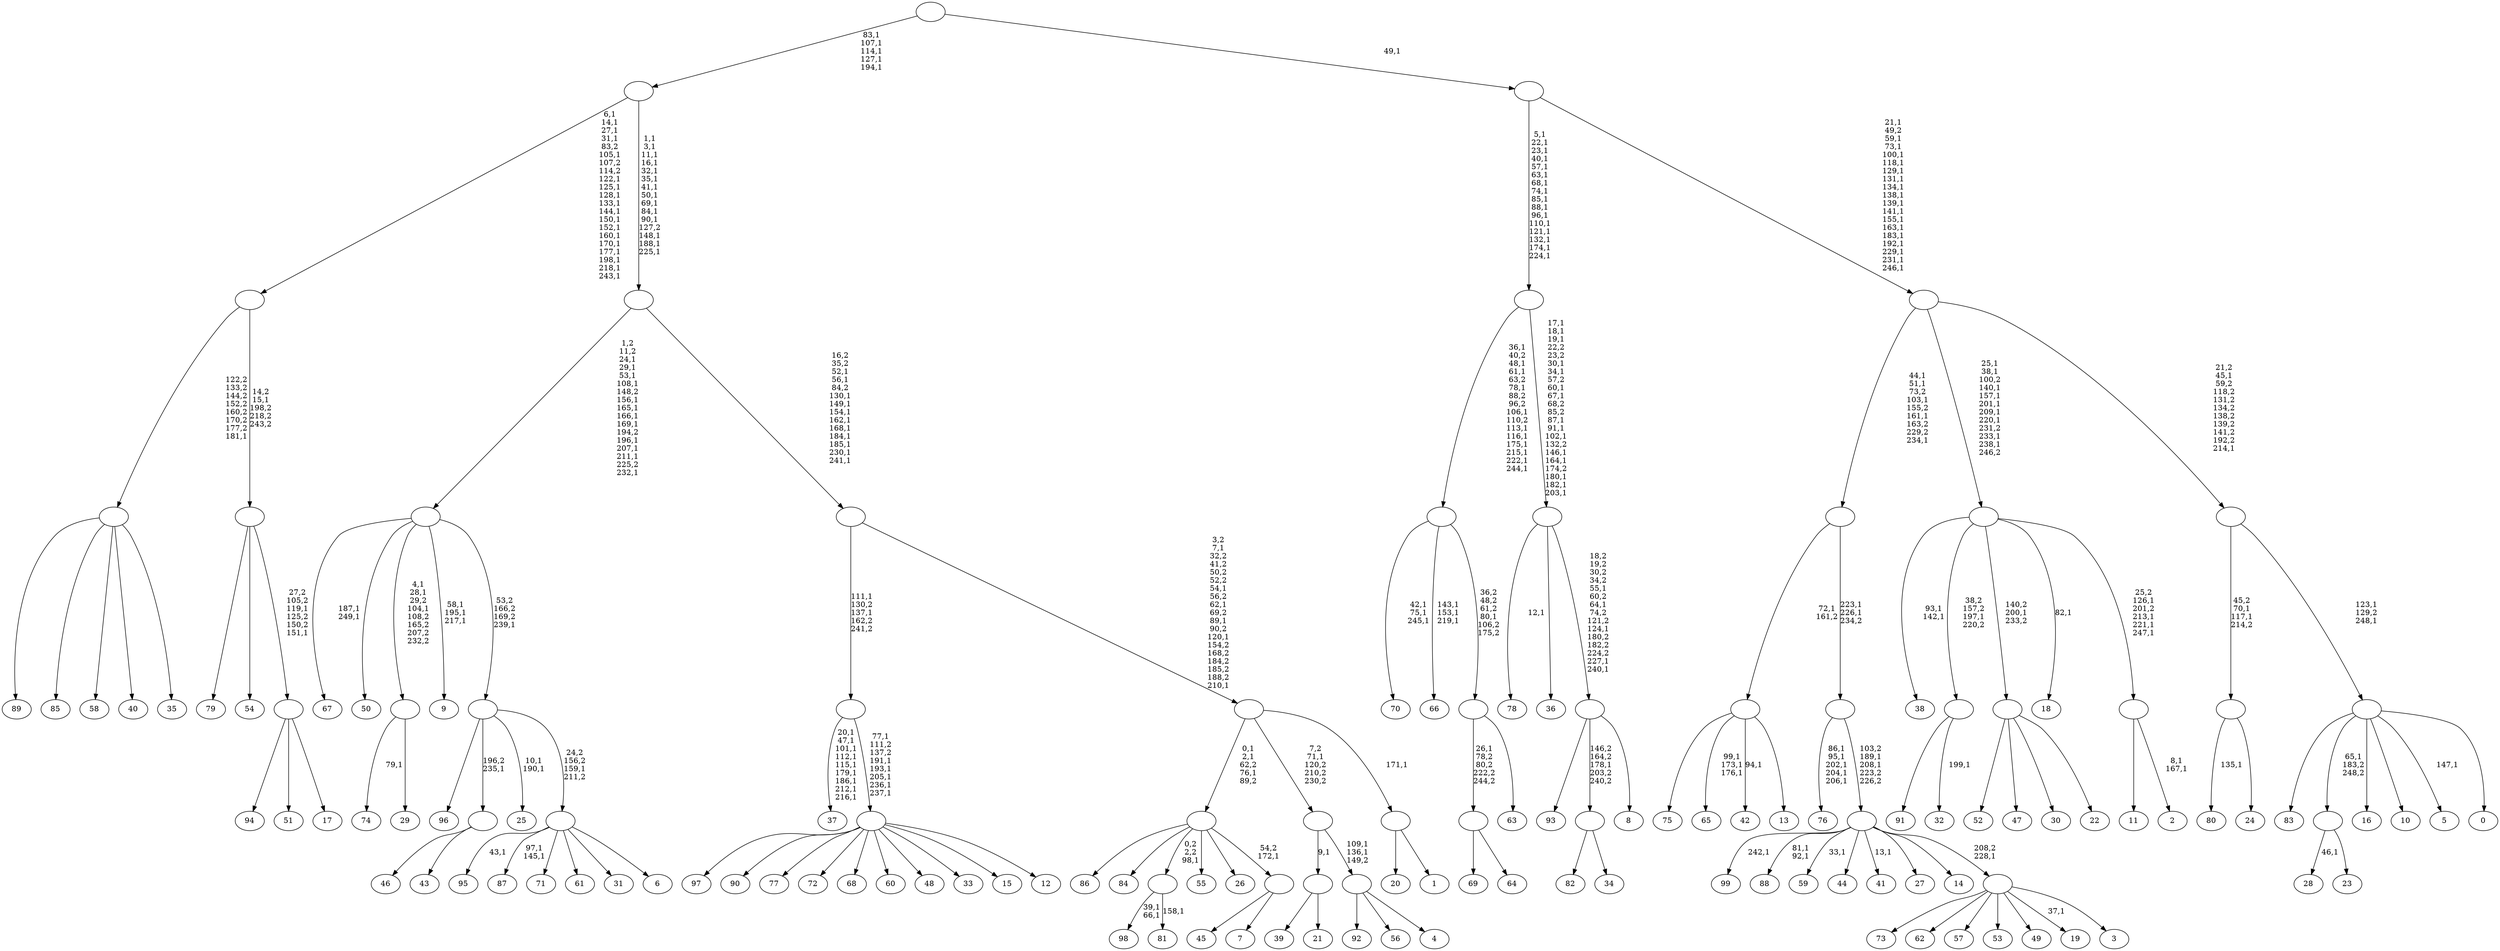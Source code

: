 digraph T {
	350 [label="99"]
	348 [label="98"]
	345 [label="97"]
	344 [label="96"]
	343 [label="95"]
	341 [label="94"]
	340 [label="93"]
	339 [label="92"]
	338 [label="91"]
	337 [label="90"]
	336 [label="89"]
	335 [label="88"]
	332 [label="87"]
	329 [label="86"]
	328 [label="85"]
	327 [label="84"]
	326 [label="83"]
	325 [label="82"]
	324 [label="81"]
	322 [label=""]
	321 [label="80"]
	319 [label="79"]
	318 [label="78"]
	316 [label="77"]
	315 [label="76"]
	309 [label="75"]
	308 [label="74"]
	306 [label="73"]
	305 [label="72"]
	304 [label="71"]
	303 [label="70"]
	299 [label="69"]
	298 [label="68"]
	297 [label="67"]
	294 [label="66"]
	290 [label="65"]
	286 [label="64"]
	285 [label=""]
	284 [label="63"]
	283 [label=""]
	282 [label=""]
	271 [label="62"]
	270 [label="61"]
	269 [label="60"]
	268 [label="59"]
	266 [label="58"]
	265 [label="57"]
	264 [label="56"]
	263 [label="55"]
	262 [label="54"]
	261 [label="53"]
	260 [label="52"]
	259 [label="51"]
	258 [label="50"]
	257 [label="49"]
	256 [label="48"]
	255 [label="47"]
	254 [label="46"]
	253 [label="45"]
	252 [label="44"]
	251 [label="43"]
	250 [label=""]
	249 [label="42"]
	247 [label="41"]
	245 [label="40"]
	244 [label="39"]
	243 [label="38"]
	240 [label="37"]
	230 [label="36"]
	229 [label="35"]
	228 [label=""]
	227 [label="34"]
	226 [label=""]
	225 [label="33"]
	224 [label="32"]
	222 [label=""]
	221 [label="31"]
	220 [label="30"]
	219 [label="29"]
	218 [label=""]
	215 [label="28"]
	213 [label="27"]
	212 [label="26"]
	211 [label="25"]
	208 [label="24"]
	207 [label=""]
	205 [label="23"]
	204 [label=""]
	203 [label="22"]
	202 [label=""]
	201 [label="21"]
	200 [label=""]
	199 [label="20"]
	198 [label="19"]
	196 [label="18"]
	194 [label="17"]
	193 [label=""]
	191 [label=""]
	190 [label=""]
	172 [label="16"]
	171 [label="15"]
	170 [label="14"]
	169 [label="13"]
	168 [label=""]
	167 [label="12"]
	166 [label=""]
	160 [label=""]
	158 [label="11"]
	157 [label="10"]
	156 [label="9"]
	152 [label="8"]
	151 [label=""]
	146 [label=""]
	131 [label=""]
	115 [label="7"]
	114 [label=""]
	113 [label=""]
	110 [label="6"]
	109 [label=""]
	108 [label=""]
	107 [label=""]
	95 [label="5"]
	93 [label="4"]
	92 [label=""]
	90 [label=""]
	89 [label="3"]
	88 [label=""]
	87 [label=""]
	85 [label=""]
	83 [label=""]
	78 [label="2"]
	75 [label=""]
	71 [label=""]
	62 [label="1"]
	61 [label=""]
	60 [label=""]
	54 [label=""]
	43 [label=""]
	29 [label=""]
	24 [label="0"]
	23 [label=""]
	21 [label=""]
	19 [label=""]
	1 [label=""]
	0 [label=""]
	322 -> 324 [label="158,1"]
	322 -> 348 [label="39,1\n66,1"]
	285 -> 299 [label=""]
	285 -> 286 [label=""]
	283 -> 285 [label="26,1\n78,2\n80,2\n222,2\n244,2"]
	283 -> 284 [label=""]
	282 -> 294 [label="143,1\n153,1\n219,1"]
	282 -> 303 [label="42,1\n75,1\n245,1"]
	282 -> 283 [label="36,2\n48,2\n61,2\n80,1\n106,2\n175,2"]
	250 -> 254 [label=""]
	250 -> 251 [label=""]
	228 -> 336 [label=""]
	228 -> 328 [label=""]
	228 -> 266 [label=""]
	228 -> 245 [label=""]
	228 -> 229 [label=""]
	226 -> 325 [label=""]
	226 -> 227 [label=""]
	222 -> 224 [label="199,1"]
	222 -> 338 [label=""]
	218 -> 308 [label="79,1"]
	218 -> 219 [label=""]
	207 -> 321 [label="135,1"]
	207 -> 208 [label=""]
	204 -> 215 [label="46,1"]
	204 -> 205 [label=""]
	202 -> 260 [label=""]
	202 -> 255 [label=""]
	202 -> 220 [label=""]
	202 -> 203 [label=""]
	200 -> 244 [label=""]
	200 -> 201 [label=""]
	193 -> 341 [label=""]
	193 -> 259 [label=""]
	193 -> 194 [label=""]
	191 -> 193 [label="27,2\n105,2\n119,1\n125,2\n150,2\n151,1"]
	191 -> 319 [label=""]
	191 -> 262 [label=""]
	190 -> 228 [label="122,2\n133,2\n144,2\n152,2\n160,2\n170,2\n177,2\n181,1"]
	190 -> 191 [label="14,2\n15,1\n198,2\n218,2\n243,2"]
	168 -> 249 [label="94,1"]
	168 -> 290 [label="99,1\n173,1\n176,1"]
	168 -> 309 [label=""]
	168 -> 169 [label=""]
	166 -> 345 [label=""]
	166 -> 337 [label=""]
	166 -> 316 [label=""]
	166 -> 305 [label=""]
	166 -> 298 [label=""]
	166 -> 269 [label=""]
	166 -> 256 [label=""]
	166 -> 225 [label=""]
	166 -> 171 [label=""]
	166 -> 167 [label=""]
	160 -> 166 [label="77,1\n111,2\n137,2\n191,1\n193,1\n205,1\n236,1\n237,1"]
	160 -> 240 [label="20,1\n47,1\n101,1\n112,1\n115,1\n179,1\n186,1\n212,1\n216,1"]
	151 -> 340 [label=""]
	151 -> 226 [label="146,2\n164,2\n178,1\n203,2\n240,2"]
	151 -> 152 [label=""]
	146 -> 151 [label="18,2\n19,2\n30,2\n34,2\n55,1\n60,2\n64,1\n74,2\n121,2\n124,1\n180,2\n182,2\n224,2\n227,1\n240,1"]
	146 -> 318 [label="12,1"]
	146 -> 230 [label=""]
	131 -> 146 [label="17,1\n18,1\n19,1\n22,2\n23,2\n30,1\n34,1\n57,2\n60,1\n67,1\n68,2\n85,2\n87,1\n91,1\n102,1\n132,2\n146,1\n164,1\n174,2\n180,1\n182,1\n203,1"]
	131 -> 282 [label="36,1\n40,2\n48,1\n61,1\n63,2\n78,1\n88,2\n96,2\n106,1\n110,2\n113,1\n116,1\n175,1\n215,1\n222,1\n244,1"]
	114 -> 253 [label=""]
	114 -> 115 [label=""]
	113 -> 329 [label=""]
	113 -> 327 [label=""]
	113 -> 322 [label="0,2\n2,2\n98,1"]
	113 -> 263 [label=""]
	113 -> 212 [label=""]
	113 -> 114 [label="54,2\n172,1"]
	109 -> 332 [label="97,1\n145,1"]
	109 -> 343 [label="43,1"]
	109 -> 304 [label=""]
	109 -> 270 [label=""]
	109 -> 221 [label=""]
	109 -> 110 [label=""]
	108 -> 211 [label="10,1\n190,1"]
	108 -> 344 [label=""]
	108 -> 250 [label="196,2\n235,1"]
	108 -> 109 [label="24,2\n156,2\n159,1\n211,2"]
	107 -> 156 [label="58,1\n195,1\n217,1"]
	107 -> 218 [label="4,1\n28,1\n29,2\n104,1\n108,2\n165,2\n207,2\n232,2"]
	107 -> 297 [label="187,1\n249,1"]
	107 -> 258 [label=""]
	107 -> 108 [label="53,2\n166,2\n169,2\n239,1"]
	92 -> 339 [label=""]
	92 -> 264 [label=""]
	92 -> 93 [label=""]
	90 -> 92 [label="109,1\n136,1\n149,2"]
	90 -> 200 [label="9,1"]
	88 -> 198 [label="37,1"]
	88 -> 306 [label=""]
	88 -> 271 [label=""]
	88 -> 265 [label=""]
	88 -> 261 [label=""]
	88 -> 257 [label=""]
	88 -> 89 [label=""]
	87 -> 247 [label="13,1"]
	87 -> 268 [label="33,1"]
	87 -> 335 [label="81,1\n92,1"]
	87 -> 350 [label="242,1"]
	87 -> 252 [label=""]
	87 -> 213 [label=""]
	87 -> 170 [label=""]
	87 -> 88 [label="208,2\n228,1"]
	85 -> 87 [label="103,2\n189,1\n208,1\n223,2\n226,2"]
	85 -> 315 [label="86,1\n95,1\n202,1\n204,1\n206,1"]
	83 -> 85 [label="223,1\n226,1\n234,2"]
	83 -> 168 [label="72,1\n161,2"]
	75 -> 78 [label="8,1\n167,1"]
	75 -> 158 [label=""]
	71 -> 75 [label="25,2\n126,1\n201,2\n213,1\n221,1\n247,1"]
	71 -> 196 [label="82,1"]
	71 -> 243 [label="93,1\n142,1"]
	71 -> 222 [label="38,2\n157,2\n197,1\n220,2"]
	71 -> 202 [label="140,2\n200,1\n233,2"]
	61 -> 199 [label=""]
	61 -> 62 [label=""]
	60 -> 113 [label="0,1\n2,1\n62,2\n76,1\n89,2"]
	60 -> 90 [label="7,2\n71,1\n120,2\n210,2\n230,2"]
	60 -> 61 [label="171,1"]
	54 -> 60 [label="3,2\n7,1\n32,2\n41,2\n50,2\n52,2\n54,1\n56,2\n62,1\n69,2\n89,1\n90,2\n120,1\n154,2\n168,2\n184,2\n185,2\n188,2\n210,1"]
	54 -> 160 [label="111,1\n130,2\n137,1\n162,2\n241,2"]
	43 -> 54 [label="16,2\n35,2\n52,1\n56,1\n84,2\n130,1\n149,1\n154,1\n162,1\n168,1\n184,1\n185,1\n230,1\n241,1"]
	43 -> 107 [label="1,2\n11,2\n24,1\n29,1\n53,1\n108,1\n148,2\n156,1\n165,1\n166,1\n169,1\n194,2\n196,1\n207,1\n211,1\n225,2\n232,1"]
	29 -> 43 [label="1,1\n3,1\n11,1\n16,1\n32,1\n35,1\n41,1\n50,1\n69,1\n84,1\n90,1\n127,2\n148,1\n188,1\n225,1"]
	29 -> 190 [label="6,1\n14,1\n27,1\n31,1\n83,2\n105,1\n107,2\n114,2\n122,1\n125,1\n128,1\n133,1\n144,1\n150,1\n152,1\n160,1\n170,1\n177,1\n198,1\n218,1\n243,1"]
	23 -> 95 [label="147,1"]
	23 -> 326 [label=""]
	23 -> 204 [label="65,1\n183,2\n248,2"]
	23 -> 172 [label=""]
	23 -> 157 [label=""]
	23 -> 24 [label=""]
	21 -> 23 [label="123,1\n129,2\n248,1"]
	21 -> 207 [label="45,2\n70,1\n117,1\n214,2"]
	19 -> 21 [label="21,2\n45,1\n59,2\n118,2\n131,2\n134,2\n138,2\n139,2\n141,2\n192,2\n214,1"]
	19 -> 71 [label="25,1\n38,1\n100,2\n140,1\n157,1\n201,1\n209,1\n220,1\n231,2\n233,1\n238,1\n246,2"]
	19 -> 83 [label="44,1\n51,1\n73,2\n103,1\n155,2\n161,1\n163,2\n229,2\n234,1"]
	1 -> 19 [label="21,1\n49,2\n59,1\n73,1\n100,1\n118,1\n129,1\n131,1\n134,1\n138,1\n139,1\n141,1\n155,1\n163,1\n183,1\n192,1\n229,1\n231,1\n246,1"]
	1 -> 131 [label="5,1\n22,1\n23,1\n40,1\n57,1\n63,1\n68,1\n74,1\n85,1\n88,1\n96,1\n110,1\n121,1\n132,1\n174,1\n224,1"]
	0 -> 29 [label="83,1\n107,1\n114,1\n127,1\n194,1"]
	0 -> 1 [label="49,1"]
}
